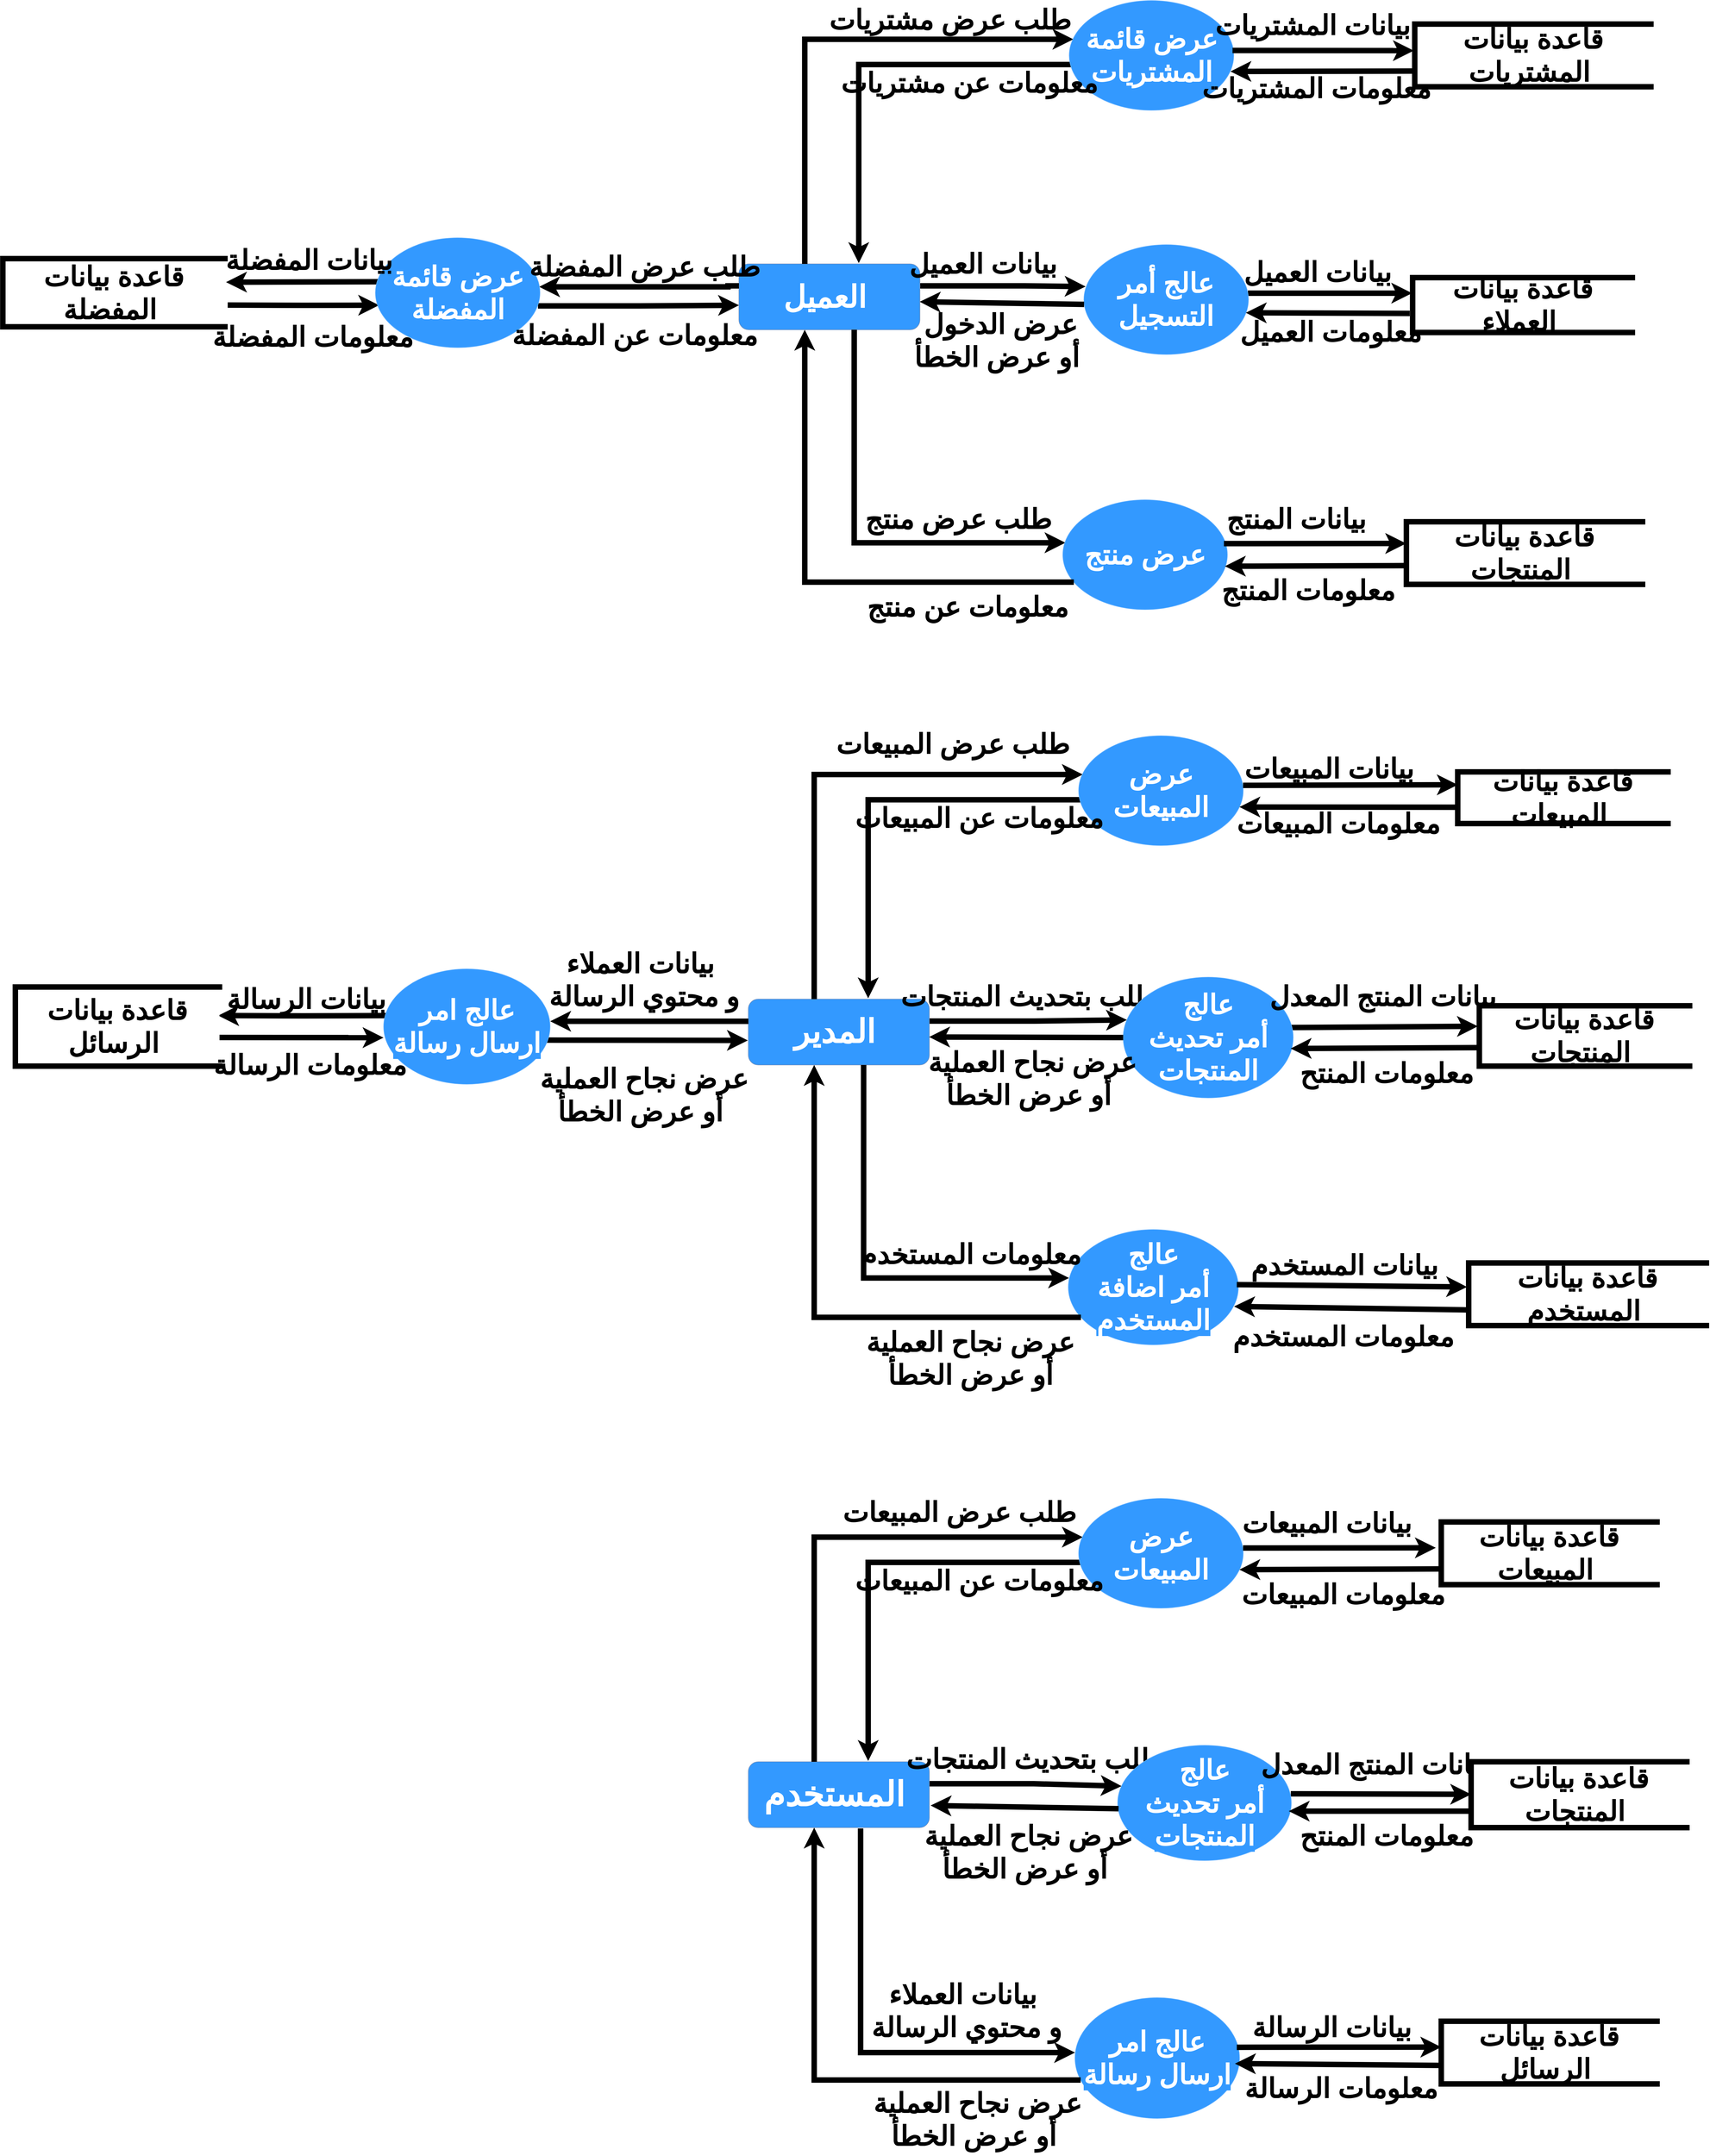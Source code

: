 <mxfile version="26.2.14">
  <diagram name="Page-1" id="b520641d-4fe3-3701-9064-5fc419738815">
    <mxGraphModel grid="1" page="1" gridSize="10" guides="1" tooltips="1" connect="1" arrows="1" fold="1" pageScale="1" pageWidth="1100" pageHeight="850" background="none" math="0" shadow="0">
      <root>
        <mxCell id="0" />
        <mxCell id="1" parent="0" />
        <mxCell id="5jw4oSyK_mhVfMR7mPx6-3" value="" style="endArrow=classic;html=1;rounded=0;exitX=1;exitY=0.5;exitDx=0;exitDy=0;strokeWidth=10;entryX=0.01;entryY=0.381;entryDx=0;entryDy=0;entryPerimeter=0;fontSize=50;" edge="1" parent="1" target="xuQV4sXFeu2YdVYYtfFT-6">
          <mxGeometry width="50" height="50" relative="1" as="geometry">
            <mxPoint x="2849.76" y="-6570" as="sourcePoint" />
            <mxPoint x="3110.66" y="-6569" as="targetPoint" />
            <Array as="points">
              <mxPoint x="3039.76" y="-6570" />
            </Array>
          </mxGeometry>
        </mxCell>
        <mxCell id="xuQV4sXFeu2YdVYYtfFT-1" value="&lt;font style=&quot;font-size: 56px; color: light-dark(rgb(255, 255, 255), rgb(0, 0, 0));&quot;&gt;&lt;b style=&quot;&quot;&gt;العميل&amp;nbsp;&lt;/b&gt;&lt;/font&gt;" style="rounded=1;whiteSpace=wrap;html=1;fillColor=#3399FF;gradientColor=none;strokeColor=#6c8ebf;fontSize=50;" vertex="1" parent="1">
          <mxGeometry x="2519.38" y="-6610" width="330" height="120" as="geometry" />
        </mxCell>
        <mxCell id="xuQV4sXFeu2YdVYYtfFT-3" value="" style="endArrow=classic;html=1;rounded=0;exitX=1;exitY=0.5;exitDx=0;exitDy=0;entryX=0;entryY=0.5;entryDx=0;entryDy=0;strokeWidth=10;fontSize=50;" edge="1" parent="1">
          <mxGeometry width="50" height="50" relative="1" as="geometry">
            <mxPoint x="3447.5" y="-6556.67" as="sourcePoint" />
            <mxPoint x="3746.9" y="-6556.67" as="targetPoint" />
          </mxGeometry>
        </mxCell>
        <mxCell id="xuQV4sXFeu2YdVYYtfFT-5" value="&lt;font&gt;&lt;b&gt;بيانات العميل&lt;/b&gt;&lt;/font&gt;" style="text;html=1;align=center;verticalAlign=middle;resizable=0;points=[];autosize=1;strokeColor=none;fillColor=none;fontSize=50;" vertex="1" parent="1">
          <mxGeometry x="2849.38" y="-6645" width="230" height="70" as="geometry" />
        </mxCell>
        <mxCell id="xuQV4sXFeu2YdVYYtfFT-6" value="&lt;span style=&quot;background-color: rgb(51, 153, 255);&quot;&gt;&lt;font style=&quot;color: light-dark(rgb(255, 255, 255), rgb(0, 0, 0));&quot;&gt;&lt;b style=&quot;forced-color-adjust: none; font-family: Helvetica; font-style: normal; font-variant-ligatures: normal; font-variant-caps: normal; letter-spacing: normal; orphans: 2; text-align: center; text-indent: 0px; text-transform: none; widows: 2; word-spacing: 0px; -webkit-text-stroke-width: 0px; white-space: normal; text-decoration-thickness: initial; text-decoration-style: initial; text-decoration-color: initial;&quot;&gt;عالج أمر التسجيل&lt;/b&gt;&lt;/font&gt;&lt;br&gt;&lt;/span&gt;" style="ellipse;whiteSpace=wrap;html=1;fillColor=#3399FF;strokeColor=#66B2FF;fontSize=50;" vertex="1" parent="1">
          <mxGeometry x="3148.41" y="-6645" width="300" height="200" as="geometry" />
        </mxCell>
        <mxCell id="xuQV4sXFeu2YdVYYtfFT-9" value="&lt;span&gt;&lt;b&gt;معلومات العميل&lt;/b&gt;&lt;/span&gt;" style="text;html=1;align=center;verticalAlign=middle;resizable=0;points=[];autosize=1;strokeColor=none;fillColor=none;fontSize=50;" vertex="1" parent="1">
          <mxGeometry x="3457.81" y="-6520.83" width="280" height="70" as="geometry" />
        </mxCell>
        <mxCell id="xuQV4sXFeu2YdVYYtfFT-10" value="&lt;span&gt;&lt;b&gt;قاعدة بيانات العملاء&amp;nbsp;&lt;/b&gt;&lt;/span&gt;" style="html=1;dashed=0;whiteSpace=wrap;shape=partialRectangle;right=0;strokeWidth=10;fontSize=50;" vertex="1" parent="1">
          <mxGeometry x="3747.81" y="-6585" width="400.62" height="100" as="geometry" />
        </mxCell>
        <mxCell id="xuQV4sXFeu2YdVYYtfFT-13" value="" style="endArrow=classic;html=1;rounded=0;exitX=-0.013;exitY=0.652;exitDx=0;exitDy=0;strokeWidth=10;exitPerimeter=0;fontSize=50;entryX=0.984;entryY=0.62;entryDx=0;entryDy=0;entryPerimeter=0;" edge="1" parent="1" source="xuQV4sXFeu2YdVYYtfFT-10" target="xuQV4sXFeu2YdVYYtfFT-6">
          <mxGeometry width="50" height="50" relative="1" as="geometry">
            <mxPoint x="3437.58" y="-6425" as="sourcePoint" />
            <mxPoint x="3443.81" y="-6525" as="targetPoint" />
          </mxGeometry>
        </mxCell>
        <mxCell id="xuQV4sXFeu2YdVYYtfFT-15" value="&lt;span&gt;&lt;b&gt;بيانات&amp;nbsp;&lt;/b&gt;&lt;/span&gt;&lt;b&gt;العميل&amp;nbsp;&lt;/b&gt;" style="text;html=1;align=center;verticalAlign=middle;resizable=0;points=[];autosize=1;strokeColor=none;fillColor=none;fontSize=50;" vertex="1" parent="1">
          <mxGeometry x="3455.6" y="-6630" width="250" height="70" as="geometry" />
        </mxCell>
        <mxCell id="xuQV4sXFeu2YdVYYtfFT-16" value="" style="endArrow=classic;html=1;rounded=0;exitX=0.001;exitY=0.544;exitDx=0;exitDy=0;strokeWidth=10;entryX=0.999;entryY=0.575;entryDx=0;entryDy=0;entryPerimeter=0;fontSize=50;exitPerimeter=0;" edge="1" parent="1" source="xuQV4sXFeu2YdVYYtfFT-6" target="xuQV4sXFeu2YdVYYtfFT-1">
          <mxGeometry width="50" height="50" relative="1" as="geometry">
            <mxPoint x="2858.36" y="-6480" as="sourcePoint" />
            <mxPoint x="3124.98" y="-6479" as="targetPoint" />
            <Array as="points" />
          </mxGeometry>
        </mxCell>
        <mxCell id="xuQV4sXFeu2YdVYYtfFT-17" value="&lt;font&gt;&lt;b&gt;&amp;nbsp;عرض الدخول&lt;br&gt;&amp;nbsp;أو عرض الخطأ&amp;nbsp;&lt;/b&gt;&lt;/font&gt;" style="text;html=1;align=center;verticalAlign=middle;resizable=0;points=[];autosize=1;strokeColor=none;fillColor=none;fontSize=50;" vertex="1" parent="1">
          <mxGeometry x="2838.83" y="-6535" width="300" height="130" as="geometry" />
        </mxCell>
        <mxCell id="fNkmx7rhaH9C0hb8KaRL-24" style="edgeStyle=orthogonalEdgeStyle;rounded=0;orthogonalLoop=1;jettySize=auto;html=1;strokeWidth=10;entryX=0.016;entryY=0.391;entryDx=0;entryDy=0;entryPerimeter=0;fontSize=50;" edge="1" parent="1" target="fNkmx7rhaH9C0hb8KaRL-26">
          <mxGeometry relative="1" as="geometry">
            <mxPoint x="2729.547" y="-6490" as="sourcePoint" />
            <mxPoint x="3109.38" y="-6110" as="targetPoint" />
            <Array as="points">
              <mxPoint x="2729.38" y="-6102" />
            </Array>
          </mxGeometry>
        </mxCell>
        <mxCell id="fNkmx7rhaH9C0hb8KaRL-26" value="&lt;span style=&quot;background-color: rgb(51, 153, 255);&quot;&gt;&lt;font style=&quot;color: light-dark(rgb(255, 255, 255), rgb(0, 0, 0));&quot;&gt;&lt;b style=&quot;forced-color-adjust: none; font-family: Helvetica; font-style: normal; font-variant-ligatures: normal; font-variant-caps: normal; letter-spacing: normal; orphans: 2; text-align: center; text-indent: 0px; text-transform: none; widows: 2; word-spacing: 0px; -webkit-text-stroke-width: 0px; white-space: normal; text-decoration-thickness: initial; text-decoration-style: initial; text-decoration-color: initial;&quot;&gt;عرض منتج&lt;/b&gt;&lt;/font&gt;&lt;br&gt;&lt;/span&gt;" style="ellipse;whiteSpace=wrap;html=1;fillColor=#3399FF;strokeColor=#66B2FF;fontSize=50;" vertex="1" parent="1">
          <mxGeometry x="3109.98" y="-6180" width="300" height="200" as="geometry" />
        </mxCell>
        <mxCell id="fNkmx7rhaH9C0hb8KaRL-27" style="edgeStyle=orthogonalEdgeStyle;rounded=0;orthogonalLoop=1;jettySize=auto;html=1;strokeWidth=10;entryX=0.25;entryY=1;entryDx=0;entryDy=0;fontSize=50;" edge="1" parent="1" source="fNkmx7rhaH9C0hb8KaRL-26">
          <mxGeometry relative="1" as="geometry">
            <mxPoint x="2609.38" y="-6140" as="sourcePoint" />
            <mxPoint x="2639.38" y="-6490" as="targetPoint" />
            <Array as="points">
              <mxPoint x="2639.38" y="-6030" />
            </Array>
          </mxGeometry>
        </mxCell>
        <mxCell id="fNkmx7rhaH9C0hb8KaRL-28" style="edgeStyle=orthogonalEdgeStyle;rounded=0;orthogonalLoop=1;jettySize=auto;html=1;entryX=0.025;entryY=0.353;entryDx=0;entryDy=0;strokeWidth=10;exitX=0.25;exitY=0;exitDx=0;exitDy=0;entryPerimeter=0;fontSize=50;" edge="1" parent="1" target="fNkmx7rhaH9C0hb8KaRL-37">
          <mxGeometry relative="1" as="geometry">
            <mxPoint x="2639.4" y="-6610" as="sourcePoint" />
            <mxPoint x="3166.9" y="-7019.45" as="targetPoint" />
            <Array as="points">
              <mxPoint x="2639.38" y="-7019" />
            </Array>
          </mxGeometry>
        </mxCell>
        <mxCell id="fNkmx7rhaH9C0hb8KaRL-29" style="edgeStyle=orthogonalEdgeStyle;rounded=0;orthogonalLoop=1;jettySize=auto;html=1;strokeWidth=10;exitX=0.017;exitY=0.583;exitDx=0;exitDy=0;exitPerimeter=0;entryX=0.662;entryY=-0.013;entryDx=0;entryDy=0;entryPerimeter=0;fontSize=50;" edge="1" parent="1" source="fNkmx7rhaH9C0hb8KaRL-37" target="xuQV4sXFeu2YdVYYtfFT-1">
          <mxGeometry relative="1" as="geometry">
            <mxPoint x="2329.38" y="-6820" as="sourcePoint" />
            <mxPoint x="2769.38" y="-6720" as="targetPoint" />
            <Array as="points">
              <mxPoint x="2737.38" y="-6973" />
            </Array>
          </mxGeometry>
        </mxCell>
        <mxCell id="fNkmx7rhaH9C0hb8KaRL-30" value="&lt;font&gt;&lt;b&gt;طلب عرض منتج&lt;/b&gt;&lt;/font&gt;" style="text;html=1;align=center;verticalAlign=middle;resizable=0;points=[];autosize=1;strokeColor=none;fillColor=none;fontSize=50;" vertex="1" parent="1">
          <mxGeometry x="2769.35" y="-6180" width="300" height="70" as="geometry" />
        </mxCell>
        <mxCell id="fNkmx7rhaH9C0hb8KaRL-31" value="&lt;font&gt;&lt;b&gt;معلومات عن منتج&lt;/b&gt;&lt;/font&gt;" style="text;html=1;align=center;verticalAlign=middle;resizable=0;points=[];autosize=1;strokeColor=none;fillColor=none;fontSize=50;" vertex="1" parent="1">
          <mxGeometry x="2776.26" y="-6020" width="320" height="70" as="geometry" />
        </mxCell>
        <mxCell id="fNkmx7rhaH9C0hb8KaRL-32" value="" style="endArrow=classic;html=1;rounded=0;exitX=0.979;exitY=0.399;exitDx=0;exitDy=0;strokeWidth=10;exitPerimeter=0;entryX=-0.001;entryY=0.346;entryDx=0;entryDy=0;fontSize=50;entryPerimeter=0;" edge="1" parent="1" source="fNkmx7rhaH9C0hb8KaRL-26" target="fNkmx7rhaH9C0hb8KaRL-34">
          <mxGeometry width="50" height="50" relative="1" as="geometry">
            <mxPoint x="3407.58" y="-6099.68" as="sourcePoint" />
            <mxPoint x="3699.38" y="-6100.003" as="targetPoint" />
          </mxGeometry>
        </mxCell>
        <mxCell id="fNkmx7rhaH9C0hb8KaRL-33" value="&lt;span&gt;&lt;b&gt;بيانات&amp;nbsp;&lt;/b&gt;&lt;/span&gt;&lt;b&gt;المنتج&amp;nbsp;&lt;/b&gt;" style="text;html=1;align=center;verticalAlign=middle;resizable=0;points=[];autosize=1;strokeColor=none;fillColor=none;fontSize=50;" vertex="1" parent="1">
          <mxGeometry x="3417.17" y="-6180" width="250" height="70" as="geometry" />
        </mxCell>
        <mxCell id="fNkmx7rhaH9C0hb8KaRL-34" value="&lt;span&gt;&lt;b&gt;قاعدة بيانات المنتجات&amp;nbsp;&lt;/b&gt;&lt;/span&gt;" style="html=1;dashed=0;whiteSpace=wrap;shape=partialRectangle;right=0;strokeWidth=10;fontSize=50;" vertex="1" parent="1">
          <mxGeometry x="3736.4" y="-6140" width="430.62" height="114.16" as="geometry" />
        </mxCell>
        <mxCell id="fNkmx7rhaH9C0hb8KaRL-35" value="" style="endArrow=classic;html=1;rounded=0;strokeWidth=10;entryX=0.985;entryY=0.605;entryDx=0;entryDy=0;entryPerimeter=0;fontSize=50;exitX=-0.006;exitY=0.7;exitDx=0;exitDy=0;exitPerimeter=0;" edge="1" parent="1" source="fNkmx7rhaH9C0hb8KaRL-34" target="fNkmx7rhaH9C0hb8KaRL-26">
          <mxGeometry width="50" height="50" relative="1" as="geometry">
            <mxPoint x="3730" y="-6060" as="sourcePoint" />
            <mxPoint x="3409.98" y="-6059.91" as="targetPoint" />
            <Array as="points" />
          </mxGeometry>
        </mxCell>
        <mxCell id="fNkmx7rhaH9C0hb8KaRL-36" value="&lt;span&gt;&lt;b&gt;معلومات المنتج&lt;/b&gt;&lt;/span&gt;" style="text;html=1;align=center;verticalAlign=middle;resizable=0;points=[];autosize=1;strokeColor=none;fillColor=none;fontSize=50;" vertex="1" parent="1">
          <mxGeometry x="3417.17" y="-6050" width="280" height="70" as="geometry" />
        </mxCell>
        <mxCell id="fNkmx7rhaH9C0hb8KaRL-37" value="&lt;span style=&quot;background-color: rgb(51, 153, 255);&quot;&gt;&lt;font style=&quot;color: light-dark(rgb(255, 255, 255), rgb(0, 0, 0));&quot;&gt;&lt;b style=&quot;forced-color-adjust: none; font-family: Helvetica; font-style: normal; font-variant-ligatures: normal; font-variant-caps: normal; letter-spacing: normal; orphans: 2; text-align: center; text-indent: 0px; text-transform: none; widows: 2; word-spacing: 0px; -webkit-text-stroke-width: 0px; white-space: normal; text-decoration-thickness: initial; text-decoration-style: initial; text-decoration-color: initial;&quot;&gt;عرض قائمة المشتريات&lt;/b&gt;&lt;/font&gt;&lt;br&gt;&lt;/span&gt;" style="ellipse;whiteSpace=wrap;html=1;fillColor=#3399FF;strokeColor=light-dark(#66B2FF,#FFFFFF);fontSize=50;" vertex="1" parent="1">
          <mxGeometry x="3121.64" y="-7090" width="300" height="200" as="geometry" />
        </mxCell>
        <mxCell id="fNkmx7rhaH9C0hb8KaRL-38" style="edgeStyle=orthogonalEdgeStyle;rounded=0;orthogonalLoop=1;jettySize=auto;html=1;entryX=0.022;entryY=0.626;entryDx=0;entryDy=0;strokeWidth=10;entryPerimeter=0;fontSize=50;" edge="1" parent="1">
          <mxGeometry relative="1" as="geometry">
            <mxPoint x="1587.19" y="-6535" as="sourcePoint" />
            <mxPoint x="1863.17" y="-6534.8" as="targetPoint" />
            <Array as="points" />
          </mxGeometry>
        </mxCell>
        <mxCell id="fNkmx7rhaH9C0hb8KaRL-39" style="edgeStyle=orthogonalEdgeStyle;rounded=0;orthogonalLoop=1;jettySize=auto;html=1;strokeWidth=10;entryX=-0.009;entryY=0.672;entryDx=0;entryDy=0;entryPerimeter=0;fontSize=50;exitX=0.988;exitY=0.62;exitDx=0;exitDy=0;exitPerimeter=0;" edge="1" parent="1" source="cuk0qwevJD_7ID-CMSGs-16">
          <mxGeometry relative="1" as="geometry">
            <mxPoint x="2182.35" y="-6535.32" as="sourcePoint" />
            <mxPoint x="2519.38" y="-6534.68" as="targetPoint" />
            <Array as="points" />
          </mxGeometry>
        </mxCell>
        <mxCell id="cuk0qwevJD_7ID-CMSGs-2" value="&lt;font&gt;&lt;b&gt;طلب عرض مشتريات&lt;/b&gt;&lt;/font&gt;" style="text;html=1;align=center;verticalAlign=middle;resizable=0;points=[];autosize=1;strokeColor=none;fillColor=none;fontSize=50;" vertex="1" parent="1">
          <mxGeometry x="2719.35" y="-7090" width="370" height="70" as="geometry" />
        </mxCell>
        <mxCell id="cuk0qwevJD_7ID-CMSGs-3" value="&lt;font&gt;&lt;b&gt;معلومات عن مشتريات&lt;/b&gt;&lt;/font&gt;" style="text;html=1;align=center;verticalAlign=middle;resizable=0;points=[];autosize=1;strokeColor=none;fillColor=none;fontSize=50;" vertex="1" parent="1">
          <mxGeometry x="2744.38" y="-6975" width="390" height="70" as="geometry" />
        </mxCell>
        <mxCell id="cuk0qwevJD_7ID-CMSGs-9" value="" style="endArrow=classic;html=1;rounded=0;strokeWidth=10;entryX=-0.004;entryY=0.424;entryDx=0;entryDy=0;fontSize=50;entryPerimeter=0;" edge="1" parent="1" target="cuk0qwevJD_7ID-CMSGs-11">
          <mxGeometry width="50" height="50" relative="1" as="geometry">
            <mxPoint x="3419.38" y="-6999" as="sourcePoint" />
            <mxPoint x="3709.38" y="-6998.723" as="targetPoint" />
          </mxGeometry>
        </mxCell>
        <mxCell id="cuk0qwevJD_7ID-CMSGs-10" value="&lt;span&gt;&lt;b&gt;بيانات&amp;nbsp;&lt;/b&gt;&lt;/span&gt;&lt;b&gt;المشتريات&amp;nbsp;&lt;/b&gt;" style="text;html=1;align=center;verticalAlign=middle;resizable=0;points=[];autosize=1;strokeColor=none;fillColor=none;fontSize=50;" vertex="1" parent="1">
          <mxGeometry x="3412.17" y="-7080" width="320" height="70" as="geometry" />
        </mxCell>
        <mxCell id="cuk0qwevJD_7ID-CMSGs-11" value="&lt;span&gt;&lt;b&gt;قاعدة بيانات المشتريات&amp;nbsp;&lt;/b&gt;&lt;/span&gt;" style="html=1;dashed=0;whiteSpace=wrap;shape=partialRectangle;right=0;strokeWidth=10;fontSize=50;" vertex="1" parent="1">
          <mxGeometry x="3751.64" y="-7047.08" width="430.62" height="114.16" as="geometry" />
        </mxCell>
        <mxCell id="cuk0qwevJD_7ID-CMSGs-12" value="" style="endArrow=classic;html=1;rounded=0;strokeWidth=10;exitX=0;exitY=0.75;exitDx=0;exitDy=0;entryX=0.98;entryY=0.646;entryDx=0;entryDy=0;entryPerimeter=0;fontSize=50;" edge="1" parent="1" source="cuk0qwevJD_7ID-CMSGs-11" target="fNkmx7rhaH9C0hb8KaRL-37">
          <mxGeometry width="50" height="50" relative="1" as="geometry">
            <mxPoint x="3709.38" y="-6959.997" as="sourcePoint" />
            <mxPoint x="3419.38" y="-6960" as="targetPoint" />
          </mxGeometry>
        </mxCell>
        <mxCell id="cuk0qwevJD_7ID-CMSGs-13" value="&lt;span&gt;&lt;b&gt;معلومات المشتريات&lt;/b&gt;&lt;/span&gt;" style="text;html=1;align=center;verticalAlign=middle;resizable=0;points=[];autosize=1;strokeColor=none;fillColor=none;fontSize=50;" vertex="1" parent="1">
          <mxGeometry x="3401.68" y="-6965" width="340" height="70" as="geometry" />
        </mxCell>
        <mxCell id="cuk0qwevJD_7ID-CMSGs-14" style="edgeStyle=orthogonalEdgeStyle;rounded=0;orthogonalLoop=1;jettySize=auto;html=1;entryX=0.995;entryY=0.446;entryDx=0;entryDy=0;strokeWidth=10;entryPerimeter=0;fontSize=50;" edge="1" parent="1" target="cuk0qwevJD_7ID-CMSGs-16">
          <mxGeometry relative="1" as="geometry">
            <mxPoint x="2519.38" y="-6570" as="sourcePoint" />
            <mxPoint x="2169.38" y="-6570" as="targetPoint" />
            <Array as="points">
              <mxPoint x="2499.38" y="-6570" />
            </Array>
          </mxGeometry>
        </mxCell>
        <mxCell id="cuk0qwevJD_7ID-CMSGs-15" style="edgeStyle=orthogonalEdgeStyle;rounded=0;orthogonalLoop=1;jettySize=auto;html=1;entryX=1.005;entryY=0.345;entryDx=0;entryDy=0;strokeWidth=10;entryPerimeter=0;fontSize=50;" edge="1" parent="1" target="cuk0qwevJD_7ID-CMSGs-17">
          <mxGeometry relative="1" as="geometry">
            <mxPoint x="1869.1" y="-6577.5" as="sourcePoint" />
            <mxPoint x="1592.18" y="-6577.097" as="targetPoint" />
            <Array as="points">
              <mxPoint x="1861.19" y="-6577.5" />
            </Array>
          </mxGeometry>
        </mxCell>
        <mxCell id="cuk0qwevJD_7ID-CMSGs-16" value="&lt;span style=&quot;background-color: rgb(51, 153, 255);&quot;&gt;&lt;font style=&quot;color: light-dark(rgb(255, 255, 255), rgb(0, 0, 0));&quot;&gt;&lt;b style=&quot;forced-color-adjust: none; font-family: Helvetica; font-style: normal; font-variant-ligatures: normal; font-variant-caps: normal; letter-spacing: normal; orphans: 2; text-align: center; text-indent: 0px; text-transform: none; widows: 2; word-spacing: 0px; -webkit-text-stroke-width: 0px; white-space: normal; text-decoration-thickness: initial; text-decoration-style: initial; text-decoration-color: initial;&quot;&gt;عرض قائمة المفضلة&lt;/b&gt;&lt;/font&gt;&lt;br&gt;&lt;/span&gt;" style="ellipse;whiteSpace=wrap;html=1;fillColor=#3399FF;strokeColor=#66B2FF;fontSize=50;" vertex="1" parent="1">
          <mxGeometry x="1856.57" y="-6657.5" width="300" height="200" as="geometry" />
        </mxCell>
        <mxCell id="cuk0qwevJD_7ID-CMSGs-17" value="&lt;span&gt;&lt;b&gt;قاعدة بيانات المفضلة&amp;nbsp;&lt;/b&gt;&lt;/span&gt;" style="html=1;dashed=0;whiteSpace=wrap;shape=partialRectangle;right=0;strokeWidth=10;rotation=0;fontSize=50;" vertex="1" parent="1">
          <mxGeometry x="1177.19" y="-6619.58" width="404.99" height="124.17" as="geometry" />
        </mxCell>
        <mxCell id="cuk0qwevJD_7ID-CMSGs-18" value="&lt;span&gt;&lt;b&gt;بيانات&amp;nbsp;&lt;/b&gt;&lt;/span&gt;&lt;b&gt;المفضلة&amp;nbsp;&lt;/b&gt;" style="text;html=1;align=center;verticalAlign=middle;resizable=0;points=[];autosize=1;strokeColor=none;fillColor=none;fontSize=50;" vertex="1" parent="1">
          <mxGeometry x="1602.19" y="-6652.5" width="280" height="70" as="geometry" />
        </mxCell>
        <mxCell id="cuk0qwevJD_7ID-CMSGs-19" value="&lt;span&gt;&lt;b&gt;معلومات المفضلة&lt;/b&gt;&lt;/span&gt;" style="text;html=1;align=center;verticalAlign=middle;resizable=0;points=[];autosize=1;strokeColor=none;fillColor=none;fontSize=50;" vertex="1" parent="1">
          <mxGeometry x="1587.19" y="-6512.5" width="310" height="70" as="geometry" />
        </mxCell>
        <mxCell id="cuk0qwevJD_7ID-CMSGs-20" value="&lt;font&gt;&lt;b&gt;طلب عرض المفضلة&lt;/b&gt;&lt;/font&gt;" style="text;html=1;align=center;verticalAlign=middle;resizable=0;points=[];autosize=1;strokeColor=none;fillColor=none;fontSize=50;" vertex="1" parent="1">
          <mxGeometry x="2166.57" y="-6640" width="360" height="70" as="geometry" />
        </mxCell>
        <mxCell id="cuk0qwevJD_7ID-CMSGs-21" value="&lt;font&gt;&lt;b&gt;معلومات عن المفضلة&lt;/b&gt;&lt;/font&gt;" style="text;html=1;align=center;verticalAlign=middle;resizable=0;points=[];autosize=1;strokeColor=none;fillColor=none;fontSize=50;" vertex="1" parent="1">
          <mxGeometry x="2139.38" y="-6515" width="380" height="70" as="geometry" />
        </mxCell>
        <mxCell id="cuk0qwevJD_7ID-CMSGs-22" value="" style="endArrow=classic;html=1;rounded=0;exitX=1;exitY=0.5;exitDx=0;exitDy=0;strokeWidth=10;entryX=0.022;entryY=0.354;entryDx=0;entryDy=0;entryPerimeter=0;fontSize=50;" edge="1" parent="1" target="cuk0qwevJD_7ID-CMSGs-26">
          <mxGeometry width="50" height="50" relative="1" as="geometry">
            <mxPoint x="2866.95" y="-5230" as="sourcePoint" />
            <mxPoint x="3127.85" y="-5229" as="targetPoint" />
            <Array as="points">
              <mxPoint x="3056.95" y="-5230" />
            </Array>
          </mxGeometry>
        </mxCell>
        <mxCell id="cuk0qwevJD_7ID-CMSGs-23" value="&lt;font style=&quot;font-size: 59px; color: light-dark(rgb(255, 255, 255), rgb(0, 0, 0));&quot;&gt;&lt;b style=&quot;&quot;&gt;المدير&amp;nbsp;&lt;/b&gt;&lt;/font&gt;" style="rounded=1;whiteSpace=wrap;html=1;fillColor=#3399FF;gradientColor=none;strokeColor=#6c8ebf;fontSize=50;" vertex="1" parent="1">
          <mxGeometry x="2536.57" y="-5270" width="330" height="120" as="geometry" />
        </mxCell>
        <mxCell id="cuk0qwevJD_7ID-CMSGs-24" value="" style="endArrow=classic;html=1;rounded=0;exitX=0.988;exitY=0.417;exitDx=0;exitDy=0;strokeWidth=10;fontSize=50;exitPerimeter=0;entryX=-0.007;entryY=0.34;entryDx=0;entryDy=0;entryPerimeter=0;" edge="1" parent="1" source="cuk0qwevJD_7ID-CMSGs-26" target="cuk0qwevJD_7ID-CMSGs-28">
          <mxGeometry width="50" height="50" relative="1" as="geometry">
            <mxPoint x="3529.09" y="-5211.67" as="sourcePoint" />
            <mxPoint x="3828.49" y="-5211.67" as="targetPoint" />
          </mxGeometry>
        </mxCell>
        <mxCell id="cuk0qwevJD_7ID-CMSGs-25" value="&lt;font&gt;&lt;b&gt;طلب بتحديث المنتجات&lt;/b&gt;&lt;/font&gt;" style="text;html=1;align=center;verticalAlign=middle;resizable=0;points=[];autosize=1;strokeColor=none;fillColor=none;fontSize=50;" vertex="1" parent="1">
          <mxGeometry x="2856.57" y="-5310" width="380" height="70" as="geometry" />
        </mxCell>
        <mxCell id="cuk0qwevJD_7ID-CMSGs-26" value="&lt;b style=&quot;background-color: rgb(51, 153, 255);&quot;&gt;&lt;font style=&quot;color: rgb(255, 255, 255);&quot;&gt;عالج أمر&lt;/font&gt;&lt;/b&gt;&lt;span style=&quot;background-color: rgb(51, 153, 255);&quot;&gt;&lt;font style=&quot;color: rgb(255, 255, 255);&quot;&gt;&lt;b style=&quot;forced-color-adjust: none; font-family: Helvetica; font-style: normal; font-variant-ligatures: normal; font-variant-caps: normal; letter-spacing: normal; orphans: 2; text-align: center; text-indent: 0px; text-transform: none; widows: 2; word-spacing: 0px; -webkit-text-stroke-width: 0px; white-space: normal; text-decoration-thickness: initial; text-decoration-style: initial; text-decoration-color: initial;&quot;&gt;&amp;nbsp;تحديث المنتجات&lt;/b&gt;&lt;/font&gt;&lt;br&gt;&lt;/span&gt;" style="ellipse;whiteSpace=wrap;html=1;fillColor=#3399FF;strokeColor=#66B2FF;fontSize=50;" vertex="1" parent="1">
          <mxGeometry x="3220" y="-5310" width="310" height="220" as="geometry" />
        </mxCell>
        <mxCell id="cuk0qwevJD_7ID-CMSGs-27" value="&lt;span&gt;&lt;b&gt;بيانات&amp;nbsp;&lt;/b&gt;&lt;/span&gt;&lt;b&gt;المنتج المعدل&amp;nbsp;&lt;/b&gt;" style="text;html=1;align=center;verticalAlign=middle;resizable=0;points=[];autosize=1;strokeColor=none;fillColor=none;fontSize=50;" vertex="1" parent="1">
          <mxGeometry x="3515" y="-5310" width="370" height="70" as="geometry" />
        </mxCell>
        <mxCell id="cuk0qwevJD_7ID-CMSGs-28" value="&lt;span&gt;&lt;b&gt;قاعدة بيانات المنتجات&amp;nbsp;&lt;/b&gt;&lt;/span&gt;" style="html=1;dashed=0;whiteSpace=wrap;shape=partialRectangle;right=0;strokeWidth=10;fontSize=50;" vertex="1" parent="1">
          <mxGeometry x="3869.4" y="-5257.92" width="383.43" height="110" as="geometry" />
        </mxCell>
        <mxCell id="cuk0qwevJD_7ID-CMSGs-29" value="" style="endArrow=classic;html=1;rounded=0;exitX=-0.004;exitY=0.694;exitDx=0;exitDy=0;strokeWidth=10;fontSize=50;exitPerimeter=0;" edge="1" parent="1" source="cuk0qwevJD_7ID-CMSGs-28">
          <mxGeometry width="50" height="50" relative="1" as="geometry">
            <mxPoint x="3519.17" y="-5080" as="sourcePoint" />
            <mxPoint x="3525.4" y="-5180" as="targetPoint" />
          </mxGeometry>
        </mxCell>
        <mxCell id="cuk0qwevJD_7ID-CMSGs-30" value="&lt;span&gt;&lt;b&gt;معلومات&amp;nbsp;&lt;/b&gt;&lt;/span&gt;&lt;b&gt;المنتح&lt;/b&gt;" style="text;html=1;align=center;verticalAlign=middle;resizable=0;points=[];autosize=1;strokeColor=none;fillColor=none;fontSize=50;" vertex="1" parent="1">
          <mxGeometry x="3560" y="-5170" width="280" height="70" as="geometry" />
        </mxCell>
        <mxCell id="cuk0qwevJD_7ID-CMSGs-31" value="" style="endArrow=classic;html=1;rounded=0;exitX=0;exitY=0.5;exitDx=0;exitDy=0;strokeWidth=10;entryX=0.999;entryY=0.575;entryDx=0;entryDy=0;entryPerimeter=0;fontSize=50;" edge="1" parent="1" source="cuk0qwevJD_7ID-CMSGs-26" target="cuk0qwevJD_7ID-CMSGs-23">
          <mxGeometry width="50" height="50" relative="1" as="geometry">
            <mxPoint x="2875.55" y="-5140" as="sourcePoint" />
            <mxPoint x="3142.17" y="-5139" as="targetPoint" />
            <Array as="points" />
          </mxGeometry>
        </mxCell>
        <mxCell id="cuk0qwevJD_7ID-CMSGs-32" value="&lt;font&gt;&lt;b&gt;&amp;nbsp;عرض نجاح العملية&lt;br&gt;&amp;nbsp;أو عرض الخطأ&amp;nbsp;&lt;/b&gt;&lt;/font&gt;" style="text;html=1;align=center;verticalAlign=middle;resizable=0;points=[];autosize=1;strokeColor=none;fillColor=none;fontSize=50;" vertex="1" parent="1">
          <mxGeometry x="2866.57" y="-5190" width="360" height="130" as="geometry" />
        </mxCell>
        <mxCell id="cuk0qwevJD_7ID-CMSGs-33" style="edgeStyle=orthogonalEdgeStyle;rounded=0;orthogonalLoop=1;jettySize=auto;html=1;strokeWidth=10;fontSize=50;entryX=0.004;entryY=0.42;entryDx=0;entryDy=0;entryPerimeter=0;" edge="1" parent="1" target="cuk0qwevJD_7ID-CMSGs-34">
          <mxGeometry relative="1" as="geometry">
            <mxPoint x="2746.737" y="-5150" as="sourcePoint" />
            <mxPoint x="3120" y="-4762" as="targetPoint" />
            <Array as="points">
              <mxPoint x="2747" y="-4762" />
            </Array>
          </mxGeometry>
        </mxCell>
        <mxCell id="cuk0qwevJD_7ID-CMSGs-34" value="&lt;b style=&quot;background-color: rgb(51, 153, 255);&quot;&gt;&lt;font style=&quot;color: rgb(255, 255, 255);&quot;&gt;عالج أمر&amp;nbsp;&lt;/font&gt;&lt;/b&gt;&lt;span style=&quot;background-color: rgb(51, 153, 255);&quot;&gt;&lt;font style=&quot;color: rgb(255, 255, 255);&quot;&gt;&lt;b style=&quot;forced-color-adjust: none; font-family: Helvetica; font-style: normal; font-variant-ligatures: normal; font-variant-caps: normal; letter-spacing: normal; orphans: 2; text-align: center; text-indent: 0px; text-transform: none; widows: 2; word-spacing: 0px; -webkit-text-stroke-width: 0px; white-space: normal; text-decoration-thickness: initial; text-decoration-style: initial; text-decoration-color: initial;&quot;&gt;اضافة المستخدم&lt;/b&gt;&lt;/font&gt;&lt;br&gt;&lt;/span&gt;" style="ellipse;whiteSpace=wrap;html=1;fillColor=#3399FF;strokeColor=#66B2FF;fontSize=50;" vertex="1" parent="1">
          <mxGeometry x="3120" y="-4850" width="310" height="210" as="geometry" />
        </mxCell>
        <mxCell id="cuk0qwevJD_7ID-CMSGs-35" style="edgeStyle=orthogonalEdgeStyle;rounded=0;orthogonalLoop=1;jettySize=auto;html=1;strokeWidth=10;entryX=0.25;entryY=1;entryDx=0;entryDy=0;fontSize=50;" edge="1" parent="1" source="cuk0qwevJD_7ID-CMSGs-34">
          <mxGeometry relative="1" as="geometry">
            <mxPoint x="2626.57" y="-4800" as="sourcePoint" />
            <mxPoint x="2656.57" y="-5150" as="targetPoint" />
            <Array as="points">
              <mxPoint x="2656.57" y="-4690" />
            </Array>
          </mxGeometry>
        </mxCell>
        <mxCell id="cuk0qwevJD_7ID-CMSGs-36" style="edgeStyle=orthogonalEdgeStyle;rounded=0;orthogonalLoop=1;jettySize=auto;html=1;entryX=0.025;entryY=0.353;entryDx=0;entryDy=0;strokeWidth=10;exitX=0.25;exitY=0;exitDx=0;exitDy=0;entryPerimeter=0;fontSize=999;" edge="1" parent="1" target="cuk0qwevJD_7ID-CMSGs-45">
          <mxGeometry relative="1" as="geometry">
            <mxPoint x="2656.59" y="-5270" as="sourcePoint" />
            <mxPoint x="3184.09" y="-5679.45" as="targetPoint" />
            <Array as="points">
              <mxPoint x="2656.57" y="-5679" />
            </Array>
          </mxGeometry>
        </mxCell>
        <mxCell id="cuk0qwevJD_7ID-CMSGs-37" style="edgeStyle=orthogonalEdgeStyle;rounded=0;orthogonalLoop=1;jettySize=auto;html=1;strokeWidth=10;exitX=0.017;exitY=0.583;exitDx=0;exitDy=0;exitPerimeter=0;entryX=0.662;entryY=-0.013;entryDx=0;entryDy=0;entryPerimeter=0;fontSize=50;" edge="1" parent="1" source="cuk0qwevJD_7ID-CMSGs-45" target="cuk0qwevJD_7ID-CMSGs-23">
          <mxGeometry relative="1" as="geometry">
            <mxPoint x="2346.57" y="-5480" as="sourcePoint" />
            <mxPoint x="2786.57" y="-5380" as="targetPoint" />
            <Array as="points">
              <mxPoint x="2754.57" y="-5633" />
            </Array>
          </mxGeometry>
        </mxCell>
        <mxCell id="cuk0qwevJD_7ID-CMSGs-39" value="&lt;font&gt;&lt;b&gt;عرض نجاح العملية&lt;/b&gt;&lt;b&gt;&lt;br&gt;&lt;/b&gt;&lt;b&gt;&amp;nbsp;أو عرض الخطأ&amp;nbsp;&lt;/b&gt;&lt;b&gt;&lt;br&gt;&lt;/b&gt;&lt;/font&gt;" style="text;html=1;align=center;verticalAlign=middle;resizable=0;points=[];autosize=1;strokeColor=none;fillColor=none;fontSize=50;" vertex="1" parent="1">
          <mxGeometry x="2771.26" y="-4680" width="340" height="130" as="geometry" />
        </mxCell>
        <mxCell id="cuk0qwevJD_7ID-CMSGs-40" value="" style="endArrow=classic;html=1;rounded=0;exitX=0.992;exitY=0.612;exitDx=0;exitDy=0;strokeWidth=10;exitPerimeter=0;entryX=-0.007;entryY=0.383;entryDx=0;entryDy=0;fontSize=50;entryPerimeter=0;" edge="1" parent="1" target="cuk0qwevJD_7ID-CMSGs-42">
          <mxGeometry width="50" height="50" relative="1" as="geometry">
            <mxPoint x="3427.17" y="-4749.68" as="sourcePoint" />
            <mxPoint x="3718.97" y="-4750.002" as="targetPoint" />
          </mxGeometry>
        </mxCell>
        <mxCell id="cuk0qwevJD_7ID-CMSGs-41" value="&lt;span&gt;&lt;b&gt;بيانات&amp;nbsp;&lt;/b&gt;&lt;/span&gt;&lt;b&gt;المستخدم&amp;nbsp;&lt;/b&gt;" style="text;html=1;align=center;verticalAlign=middle;resizable=0;points=[];autosize=1;strokeColor=none;fillColor=none;fontSize=50;" vertex="1" parent="1">
          <mxGeometry x="3480" y="-4820" width="300" height="70" as="geometry" />
        </mxCell>
        <mxCell id="cuk0qwevJD_7ID-CMSGs-42" value="&lt;span&gt;&lt;b&gt;قاعدة بيانات المستخدم&lt;/b&gt;&lt;/span&gt;&lt;b style=&quot;background-color: initial;&quot;&gt;&amp;nbsp;&lt;/b&gt;" style="html=1;dashed=0;whiteSpace=wrap;shape=partialRectangle;right=0;strokeWidth=10;fontSize=50;" vertex="1" parent="1">
          <mxGeometry x="3850" y="-4789.16" width="433.43" height="114.16" as="geometry" />
        </mxCell>
        <mxCell id="cuk0qwevJD_7ID-CMSGs-43" value="" style="endArrow=classic;html=1;rounded=0;strokeWidth=10;exitX=0;exitY=0.75;exitDx=0;exitDy=0;entryX=0.975;entryY=0.667;entryDx=0;entryDy=0;entryPerimeter=0;fontSize=50;" edge="1" parent="1" source="cuk0qwevJD_7ID-CMSGs-42" target="cuk0qwevJD_7ID-CMSGs-34">
          <mxGeometry width="50" height="50" relative="1" as="geometry">
            <mxPoint x="3713.83" y="-4719.997" as="sourcePoint" />
            <mxPoint x="3423.83" y="-4719.91" as="targetPoint" />
          </mxGeometry>
        </mxCell>
        <mxCell id="cuk0qwevJD_7ID-CMSGs-44" value="&lt;span&gt;&lt;b&gt;معلومات المستخدم&lt;/b&gt;&lt;/span&gt;" style="text;html=1;align=center;verticalAlign=middle;resizable=0;points=[];autosize=1;strokeColor=none;fillColor=none;fontSize=50;" vertex="1" parent="1">
          <mxGeometry x="3455.6" y="-4690" width="330" height="70" as="geometry" />
        </mxCell>
        <mxCell id="cuk0qwevJD_7ID-CMSGs-45" value="&lt;span style=&quot;background-color: rgb(51, 153, 255);&quot;&gt;&lt;font style=&quot;color: light-dark(rgb(255, 255, 255), rgb(0, 0, 0));&quot;&gt;&lt;b style=&quot;forced-color-adjust: none; font-family: Helvetica; font-style: normal; font-variant-ligatures: normal; font-variant-caps: normal; letter-spacing: normal; orphans: 2; text-align: center; text-indent: 0px; text-transform: none; widows: 2; word-spacing: 0px; -webkit-text-stroke-width: 0px; white-space: normal; text-decoration-thickness: initial; text-decoration-style: initial; text-decoration-color: initial;&quot;&gt;عرض المبيعات&lt;/b&gt;&lt;/font&gt;&lt;br&gt;&lt;/span&gt;" style="ellipse;whiteSpace=wrap;html=1;fillColor=#3399FF;strokeColor=#66B2FF;fontSize=50;" vertex="1" parent="1">
          <mxGeometry x="3138.83" y="-5750" width="300" height="200" as="geometry" />
        </mxCell>
        <mxCell id="cuk0qwevJD_7ID-CMSGs-46" style="edgeStyle=orthogonalEdgeStyle;rounded=0;orthogonalLoop=1;jettySize=auto;html=1;strokeWidth=10;fontSize=50;entryX=-0.001;entryY=0.596;entryDx=0;entryDy=0;entryPerimeter=0;" edge="1" parent="1" target="cuk0qwevJD_7ID-CMSGs-57">
          <mxGeometry relative="1" as="geometry">
            <mxPoint x="1572.18" y="-5200.15" as="sourcePoint" />
            <mxPoint x="1810" y="-5220" as="targetPoint" />
            <Array as="points">
              <mxPoint x="1871" y="-5200" />
            </Array>
          </mxGeometry>
        </mxCell>
        <mxCell id="cuk0qwevJD_7ID-CMSGs-47" style="edgeStyle=orthogonalEdgeStyle;rounded=0;orthogonalLoop=1;jettySize=auto;html=1;strokeWidth=10;entryX=-0.003;entryY=0.627;entryDx=0;entryDy=0;entryPerimeter=0;fontSize=50;" edge="1" parent="1" target="cuk0qwevJD_7ID-CMSGs-23">
          <mxGeometry relative="1" as="geometry">
            <mxPoint x="2159.54" y="-5195.32" as="sourcePoint" />
            <mxPoint x="2496.57" y="-5194.68" as="targetPoint" />
            <Array as="points" />
          </mxGeometry>
        </mxCell>
        <mxCell id="cuk0qwevJD_7ID-CMSGs-48" value="&lt;font&gt;&lt;b&gt;طلب عرض ال&lt;/b&gt;&lt;/font&gt;&lt;b&gt;مبيعات&lt;/b&gt;" style="text;html=1;align=center;verticalAlign=middle;resizable=0;points=[];autosize=1;strokeColor=none;fillColor=none;fontSize=50;" vertex="1" parent="1">
          <mxGeometry x="2729.35" y="-5770" width="360" height="70" as="geometry" />
        </mxCell>
        <mxCell id="cuk0qwevJD_7ID-CMSGs-49" value="&lt;font&gt;&lt;b&gt;معلومات عن ال&lt;/b&gt;&lt;/font&gt;&lt;b&gt;مبيعات&lt;/b&gt;" style="text;html=1;align=center;verticalAlign=middle;resizable=0;points=[];autosize=1;strokeColor=none;fillColor=none;fontSize=50;" vertex="1" parent="1">
          <mxGeometry x="2766.57" y="-5635" width="380" height="70" as="geometry" />
        </mxCell>
        <mxCell id="cuk0qwevJD_7ID-CMSGs-50" value="" style="endArrow=classic;html=1;rounded=0;strokeWidth=10;entryX=0;entryY=0.25;entryDx=0;entryDy=0;exitX=0.999;exitY=0.452;exitDx=0;exitDy=0;exitPerimeter=0;fontSize=50;" edge="1" parent="1" source="cuk0qwevJD_7ID-CMSGs-45" target="cuk0qwevJD_7ID-CMSGs-52">
          <mxGeometry width="50" height="50" relative="1" as="geometry">
            <mxPoint x="3441.56" y="-5660" as="sourcePoint" />
            <mxPoint x="3726.34" y="-5658.723" as="targetPoint" />
          </mxGeometry>
        </mxCell>
        <mxCell id="cuk0qwevJD_7ID-CMSGs-51" value="&lt;span&gt;&lt;b&gt;بيانات ال&lt;/b&gt;&lt;/span&gt;&lt;b&gt;مبيعات&lt;/b&gt;&lt;b&gt;&amp;nbsp;&lt;/b&gt;" style="text;html=1;align=center;verticalAlign=middle;resizable=0;points=[];autosize=1;strokeColor=none;fillColor=none;fontSize=50;" vertex="1" parent="1">
          <mxGeometry x="3461.68" y="-5725" width="280" height="70" as="geometry" />
        </mxCell>
        <mxCell id="cuk0qwevJD_7ID-CMSGs-52" value="&lt;span&gt;&lt;b&gt;قاعدة بيانات ال&lt;/b&gt;&lt;/span&gt;&lt;b style=&quot;text-wrap: nowrap;&quot;&gt;مبيعات&lt;/b&gt;&lt;span&gt;&lt;b&gt;&amp;nbsp;&lt;/b&gt;&lt;/span&gt;" style="html=1;dashed=0;whiteSpace=wrap;shape=partialRectangle;right=0;strokeWidth=10;fontSize=50;" vertex="1" parent="1">
          <mxGeometry x="3830" y="-5684.17" width="383.43" height="94.17" as="geometry" />
        </mxCell>
        <mxCell id="cuk0qwevJD_7ID-CMSGs-53" value="" style="endArrow=classic;html=1;rounded=0;strokeWidth=10;exitX=-0.002;exitY=0.684;exitDx=0;exitDy=0;entryX=0.977;entryY=0.649;entryDx=0;entryDy=0;entryPerimeter=0;fontSize=50;exitPerimeter=0;" edge="1" parent="1" source="cuk0qwevJD_7ID-CMSGs-52" target="cuk0qwevJD_7ID-CMSGs-45">
          <mxGeometry width="50" height="50" relative="1" as="geometry">
            <mxPoint x="3723.87" y="-5619.997" as="sourcePoint" />
            <mxPoint x="3433.87" y="-5619.91" as="targetPoint" />
          </mxGeometry>
        </mxCell>
        <mxCell id="cuk0qwevJD_7ID-CMSGs-54" value="&lt;span&gt;&lt;b&gt;معلومات&amp;nbsp;&lt;/b&gt;&lt;/span&gt;&lt;b&gt;ال&lt;/b&gt;&lt;b&gt;مبيعات&lt;/b&gt;" style="text;html=1;align=center;verticalAlign=middle;resizable=0;points=[];autosize=1;strokeColor=none;fillColor=none;fontSize=50;" vertex="1" parent="1">
          <mxGeometry x="3456.68" y="-5625" width="310" height="70" as="geometry" />
        </mxCell>
        <mxCell id="cuk0qwevJD_7ID-CMSGs-55" style="edgeStyle=orthogonalEdgeStyle;rounded=0;orthogonalLoop=1;jettySize=auto;html=1;strokeWidth=10;fontSize=50;entryX=1.001;entryY=0.454;entryDx=0;entryDy=0;entryPerimeter=0;" edge="1" parent="1" source="cuk0qwevJD_7ID-CMSGs-23" target="cuk0qwevJD_7ID-CMSGs-57">
          <mxGeometry relative="1" as="geometry">
            <mxPoint x="2496.57" y="-5230" as="sourcePoint" />
            <mxPoint x="2180" y="-5230" as="targetPoint" />
            <Array as="points">
              <mxPoint x="2540" y="-5230" />
              <mxPoint x="2540" y="-5230" />
            </Array>
          </mxGeometry>
        </mxCell>
        <mxCell id="cuk0qwevJD_7ID-CMSGs-56" style="edgeStyle=orthogonalEdgeStyle;rounded=0;orthogonalLoop=1;jettySize=auto;html=1;entryX=0.994;entryY=0.361;entryDx=0;entryDy=0;strokeWidth=10;entryPerimeter=0;fontSize=50;" edge="1" parent="1" target="cuk0qwevJD_7ID-CMSGs-58">
          <mxGeometry relative="1" as="geometry">
            <mxPoint x="1879.1" y="-5240" as="sourcePoint" />
            <mxPoint x="1602.18" y="-5239.597" as="targetPoint" />
            <Array as="points" />
          </mxGeometry>
        </mxCell>
        <mxCell id="cuk0qwevJD_7ID-CMSGs-57" value="&lt;span style=&quot;background-color: rgb(51, 153, 255);&quot;&gt;&lt;font style=&quot;color: light-dark(rgb(255, 255, 255), rgb(0, 0, 0));&quot;&gt;&lt;b style=&quot;forced-color-adjust: none; font-family: Helvetica; font-style: normal; font-variant-ligatures: normal; font-variant-caps: normal; letter-spacing: normal; orphans: 2; text-align: center; text-indent: 0px; text-transform: none; widows: 2; word-spacing: 0px; -webkit-text-stroke-width: 0px; white-space: normal; text-decoration-thickness: initial; text-decoration-style: initial; text-decoration-color: initial;&quot;&gt;عالج امر ارسال رسالة&lt;/b&gt;&lt;/font&gt;&lt;br&gt;&lt;/span&gt;" style="ellipse;whiteSpace=wrap;html=1;fillColor=#3399FF;strokeColor=#66B2FF;fontSize=50;" vertex="1" parent="1">
          <mxGeometry x="1871.56" y="-5325" width="303.43" height="210" as="geometry" />
        </mxCell>
        <mxCell id="cuk0qwevJD_7ID-CMSGs-58" value="&lt;span&gt;&lt;b&gt;قاعدة بيانات الرسائل&amp;nbsp;&lt;/b&gt;&lt;/span&gt;" style="html=1;dashed=0;whiteSpace=wrap;shape=partialRectangle;right=0;strokeWidth=10;rotation=0;fontSize=50;" vertex="1" parent="1">
          <mxGeometry x="1200" y="-5292.09" width="372.18" height="144.17" as="geometry" />
        </mxCell>
        <mxCell id="cuk0qwevJD_7ID-CMSGs-59" value="&lt;span&gt;&lt;b&gt;بيانات&amp;nbsp;&lt;/b&gt;&lt;/span&gt;&lt;b&gt;الرسالة&amp;nbsp;&lt;/b&gt;" style="text;html=1;align=center;verticalAlign=middle;resizable=0;points=[];autosize=1;strokeColor=none;fillColor=none;fontSize=50;" vertex="1" parent="1">
          <mxGeometry x="1601.56" y="-5305" width="270" height="70" as="geometry" />
        </mxCell>
        <mxCell id="cuk0qwevJD_7ID-CMSGs-60" value="&lt;span&gt;&lt;b&gt;معلومات الرسالة&lt;/b&gt;&lt;/span&gt;" style="text;html=1;align=center;verticalAlign=middle;resizable=0;points=[];autosize=1;strokeColor=none;fillColor=none;fontSize=50;" vertex="1" parent="1">
          <mxGeometry x="1586.56" y="-5185" width="300" height="70" as="geometry" />
        </mxCell>
        <mxCell id="cuk0qwevJD_7ID-CMSGs-61" value="&lt;font&gt;&lt;b&gt;بيانات العملاء&lt;br&gt;&amp;nbsp;و محتوي الرسالة&lt;/b&gt;&lt;/font&gt;" style="text;html=1;align=center;verticalAlign=middle;resizable=0;points=[];autosize=1;strokeColor=none;fillColor=none;fontSize=50;" vertex="1" parent="1">
          <mxGeometry x="2179.38" y="-5370" width="320" height="130" as="geometry" />
        </mxCell>
        <mxCell id="cuk0qwevJD_7ID-CMSGs-63" value="&lt;font&gt;&lt;b&gt;معلومات المستخدم&lt;/b&gt;&lt;/font&gt;" style="text;html=1;align=center;verticalAlign=middle;resizable=0;points=[];autosize=1;strokeColor=none;fillColor=none;fontSize=50;" vertex="1" parent="1">
          <mxGeometry x="2776.26" y="-4840" width="330" height="70" as="geometry" />
        </mxCell>
        <mxCell id="vNu7XHLhel3x9aPJxuW0-1" value="&lt;font&gt;&lt;b&gt;&amp;nbsp;عرض نجاح العملية&lt;br&gt;&amp;nbsp;أو عرض الخطأ&amp;nbsp;&lt;/b&gt;&lt;/font&gt;" style="text;html=1;align=center;verticalAlign=middle;resizable=0;points=[];autosize=1;strokeColor=none;fillColor=none;fontSize=50;" vertex="1" parent="1">
          <mxGeometry x="2159.38" y="-5160" width="360" height="130" as="geometry" />
        </mxCell>
        <mxCell id="vNu7XHLhel3x9aPJxuW0-2" value="" style="endArrow=classic;html=1;rounded=0;exitX=1;exitY=0.5;exitDx=0;exitDy=0;strokeWidth=10;entryX=0.022;entryY=0.354;entryDx=0;entryDy=0;entryPerimeter=0;fontSize=50;" edge="1" parent="1" target="vNu7XHLhel3x9aPJxuW0-6">
          <mxGeometry width="50" height="50" relative="1" as="geometry">
            <mxPoint x="2866.95" y="-3840" as="sourcePoint" />
            <mxPoint x="3127.85" y="-3839" as="targetPoint" />
            <Array as="points">
              <mxPoint x="3056.95" y="-3840" />
            </Array>
          </mxGeometry>
        </mxCell>
        <mxCell id="vNu7XHLhel3x9aPJxuW0-3" value="&lt;font style=&quot;font-size: 62px; color: light-dark(rgb(255, 255, 255), rgb(0, 0, 0));&quot;&gt;&lt;b style=&quot;&quot;&gt;المستخدم&amp;nbsp;&lt;/b&gt;&lt;/font&gt;" style="rounded=1;whiteSpace=wrap;html=1;fillColor=#3399FF;gradientColor=none;strokeColor=#6c8ebf;fontSize=50;" vertex="1" parent="1">
          <mxGeometry x="2536.57" y="-3880" width="330" height="120" as="geometry" />
        </mxCell>
        <mxCell id="vNu7XHLhel3x9aPJxuW0-4" value="" style="endArrow=classic;html=1;rounded=0;exitX=1;exitY=0.5;exitDx=0;exitDy=0;strokeWidth=10;fontSize=50;" edge="1" parent="1" target="vNu7XHLhel3x9aPJxuW0-8">
          <mxGeometry width="50" height="50" relative="1" as="geometry">
            <mxPoint x="3525.66" y="-3821.67" as="sourcePoint" />
            <mxPoint x="3825.06" y="-3821.67" as="targetPoint" />
          </mxGeometry>
        </mxCell>
        <mxCell id="vNu7XHLhel3x9aPJxuW0-5" value="&lt;font&gt;&lt;b&gt;طلب بتحديث المنتجات&lt;/b&gt;&lt;/font&gt;" style="text;html=1;align=center;verticalAlign=middle;resizable=0;points=[];autosize=1;strokeColor=none;fillColor=none;fontSize=50;" vertex="1" parent="1">
          <mxGeometry x="2866.57" y="-3920" width="380" height="70" as="geometry" />
        </mxCell>
        <mxCell id="vNu7XHLhel3x9aPJxuW0-6" value="&lt;b style=&quot;background-color: rgb(51, 153, 255);&quot;&gt;&lt;font style=&quot;color: light-dark(rgb(255, 255, 255), rgb(0, 0, 0));&quot;&gt;عالج أمر&lt;/font&gt;&lt;/b&gt;&lt;span style=&quot;background-color: rgb(51, 153, 255);&quot;&gt;&lt;font style=&quot;color: light-dark(rgb(255, 255, 255), rgb(0, 0, 0));&quot;&gt;&lt;b style=&quot;forced-color-adjust: none; font-family: Helvetica; font-style: normal; font-variant-ligatures: normal; font-variant-caps: normal; letter-spacing: normal; orphans: 2; text-align: center; text-indent: 0px; text-transform: none; widows: 2; word-spacing: 0px; -webkit-text-stroke-width: 0px; white-space: normal; text-decoration-thickness: initial; text-decoration-style: initial; text-decoration-color: initial;&quot;&gt;&amp;nbsp;تحديث المنتجات&lt;/b&gt;&lt;/font&gt;&lt;br&gt;&lt;/span&gt;" style="ellipse;whiteSpace=wrap;html=1;fillColor=#3399FF;strokeColor=#66B2FF;fontSize=50;" vertex="1" parent="1">
          <mxGeometry x="3210" y="-3910" width="316.57" height="210" as="geometry" />
        </mxCell>
        <mxCell id="vNu7XHLhel3x9aPJxuW0-7" value="&lt;span&gt;&lt;b&gt;بيانات&amp;nbsp;&lt;/b&gt;&lt;/span&gt;&lt;b&gt;المنتج المعدل&amp;nbsp;&lt;/b&gt;" style="text;html=1;align=center;verticalAlign=middle;resizable=0;points=[];autosize=1;strokeColor=none;fillColor=none;fontSize=50;" vertex="1" parent="1">
          <mxGeometry x="3499.4" y="-3910" width="370" height="70" as="geometry" />
        </mxCell>
        <mxCell id="vNu7XHLhel3x9aPJxuW0-8" value="&lt;span&gt;&lt;b&gt;قاعدة بيانات المنتجات&amp;nbsp;&lt;/b&gt;&lt;/span&gt;" style="html=1;dashed=0;whiteSpace=wrap;shape=partialRectangle;right=0;strokeWidth=10;fontSize=50;" vertex="1" parent="1">
          <mxGeometry x="3854.4" y="-3880" width="393.43" height="120" as="geometry" />
        </mxCell>
        <mxCell id="vNu7XHLhel3x9aPJxuW0-9" value="" style="endArrow=classic;html=1;rounded=0;exitX=0;exitY=0.75;exitDx=0;exitDy=0;strokeWidth=10;fontSize=50;" edge="1" parent="1" source="vNu7XHLhel3x9aPJxuW0-8">
          <mxGeometry width="50" height="50" relative="1" as="geometry">
            <mxPoint x="3515.74" y="-3690" as="sourcePoint" />
            <mxPoint x="3521.97" y="-3790" as="targetPoint" />
          </mxGeometry>
        </mxCell>
        <mxCell id="vNu7XHLhel3x9aPJxuW0-10" value="&lt;span&gt;&lt;b&gt;معلومات&amp;nbsp;&lt;/b&gt;&lt;/span&gt;&lt;b&gt;المنتح&lt;/b&gt;" style="text;html=1;align=center;verticalAlign=middle;resizable=0;points=[];autosize=1;strokeColor=none;fillColor=none;fontSize=50;" vertex="1" parent="1">
          <mxGeometry x="3560.0" y="-3780" width="280" height="70" as="geometry" />
        </mxCell>
        <mxCell id="vNu7XHLhel3x9aPJxuW0-11" value="" style="endArrow=classic;html=1;rounded=0;exitX=0.005;exitY=0.55;exitDx=0;exitDy=0;strokeWidth=10;entryX=1.007;entryY=0.664;entryDx=0;entryDy=0;entryPerimeter=0;fontSize=50;exitPerimeter=0;" edge="1" parent="1" source="vNu7XHLhel3x9aPJxuW0-6" target="vNu7XHLhel3x9aPJxuW0-3">
          <mxGeometry width="50" height="50" relative="1" as="geometry">
            <mxPoint x="2875.55" y="-3750" as="sourcePoint" />
            <mxPoint x="3142.17" y="-3749" as="targetPoint" />
            <Array as="points" />
          </mxGeometry>
        </mxCell>
        <mxCell id="vNu7XHLhel3x9aPJxuW0-12" value="&lt;font&gt;&lt;b&gt;&amp;nbsp;عرض نجاح العملية&lt;br&gt;&amp;nbsp;أو عرض الخطأ&amp;nbsp;&lt;/b&gt;&lt;/font&gt;" style="text;html=1;align=center;verticalAlign=middle;resizable=0;points=[];autosize=1;strokeColor=none;fillColor=none;fontSize=50;" vertex="1" parent="1">
          <mxGeometry x="2860.0" y="-3780" width="360" height="130" as="geometry" />
        </mxCell>
        <mxCell id="vNu7XHLhel3x9aPJxuW0-13" style="edgeStyle=orthogonalEdgeStyle;rounded=0;orthogonalLoop=1;jettySize=auto;html=1;strokeWidth=10;fontSize=50;exitX=0.62;exitY=1.013;exitDx=0;exitDy=0;exitPerimeter=0;" edge="1" parent="1" source="vNu7XHLhel3x9aPJxuW0-3">
          <mxGeometry relative="1" as="geometry">
            <mxPoint x="2742.17" y="-3740" as="sourcePoint" />
            <mxPoint x="3132.17" y="-3350" as="targetPoint" />
            <Array as="points">
              <mxPoint x="2741" y="-3350" />
            </Array>
          </mxGeometry>
        </mxCell>
        <mxCell id="vNu7XHLhel3x9aPJxuW0-14" value="&lt;b style=&quot;background-color: rgb(51, 153, 255);&quot;&gt;&lt;font style=&quot;color: light-dark(rgb(255, 255, 255), rgb(0, 0, 0));&quot;&gt;عالج امر ارسال رسالة&lt;/font&gt;&lt;/b&gt;&lt;span style=&quot;background-color: rgb(51, 153, 255);&quot;&gt;&lt;br&gt;&lt;/span&gt;" style="ellipse;whiteSpace=wrap;html=1;fillColor=light-dark(#3399FF,#3399FF);strokeColor=#66B2FF;fontSize=50;" vertex="1" parent="1">
          <mxGeometry x="3132.17" y="-3450" width="300" height="220" as="geometry" />
        </mxCell>
        <mxCell id="vNu7XHLhel3x9aPJxuW0-15" style="edgeStyle=orthogonalEdgeStyle;rounded=0;orthogonalLoop=1;jettySize=auto;html=1;strokeWidth=10;entryX=0.25;entryY=1;entryDx=0;entryDy=0;fontSize=50;" edge="1" parent="1" source="vNu7XHLhel3x9aPJxuW0-14">
          <mxGeometry relative="1" as="geometry">
            <mxPoint x="2626.57" y="-3410" as="sourcePoint" />
            <mxPoint x="2656.57" y="-3760" as="targetPoint" />
            <Array as="points">
              <mxPoint x="2656.57" y="-3300" />
            </Array>
          </mxGeometry>
        </mxCell>
        <mxCell id="vNu7XHLhel3x9aPJxuW0-16" style="edgeStyle=orthogonalEdgeStyle;rounded=0;orthogonalLoop=1;jettySize=auto;html=1;entryX=0.025;entryY=0.353;entryDx=0;entryDy=0;strokeWidth=10;exitX=0.25;exitY=0;exitDx=0;exitDy=0;entryPerimeter=0;fontSize=50;" edge="1" parent="1" target="vNu7XHLhel3x9aPJxuW0-24">
          <mxGeometry relative="1" as="geometry">
            <mxPoint x="2656.59" y="-3880" as="sourcePoint" />
            <mxPoint x="3184.09" y="-4289.45" as="targetPoint" />
            <Array as="points">
              <mxPoint x="2656.57" y="-4289" />
            </Array>
          </mxGeometry>
        </mxCell>
        <mxCell id="vNu7XHLhel3x9aPJxuW0-17" style="edgeStyle=orthogonalEdgeStyle;rounded=0;orthogonalLoop=1;jettySize=auto;html=1;strokeWidth=10;exitX=0.017;exitY=0.583;exitDx=0;exitDy=0;exitPerimeter=0;entryX=0.662;entryY=-0.013;entryDx=0;entryDy=0;entryPerimeter=0;fontSize=50;" edge="1" parent="1" source="vNu7XHLhel3x9aPJxuW0-24" target="vNu7XHLhel3x9aPJxuW0-3">
          <mxGeometry relative="1" as="geometry">
            <mxPoint x="2346.57" y="-4090" as="sourcePoint" />
            <mxPoint x="2786.57" y="-3990" as="targetPoint" />
            <Array as="points">
              <mxPoint x="2754.57" y="-4243" />
            </Array>
          </mxGeometry>
        </mxCell>
        <mxCell id="vNu7XHLhel3x9aPJxuW0-19" value="" style="endArrow=classic;html=1;rounded=0;exitX=0.992;exitY=0.612;exitDx=0;exitDy=0;strokeWidth=10;exitPerimeter=0;fontSize=50;" edge="1" parent="1">
          <mxGeometry width="50" height="50" relative="1" as="geometry">
            <mxPoint x="3427.17" y="-3359.68" as="sourcePoint" />
            <mxPoint x="3800" y="-3360" as="targetPoint" />
          </mxGeometry>
        </mxCell>
        <mxCell id="vNu7XHLhel3x9aPJxuW0-21" value="&lt;b&gt;قاعدة بيانات الرسائل&amp;nbsp;&lt;/b&gt;" style="html=1;dashed=0;whiteSpace=wrap;shape=partialRectangle;right=0;strokeWidth=10;fontSize=50;" vertex="1" parent="1">
          <mxGeometry x="3800.0" y="-3407.08" width="393.43" height="114.16" as="geometry" />
        </mxCell>
        <mxCell id="vNu7XHLhel3x9aPJxuW0-22" value="" style="endArrow=classic;html=1;rounded=0;strokeWidth=10;exitX=-0.007;exitY=0.705;exitDx=0;exitDy=0;entryX=0.998;entryY=0.39;entryDx=0;entryDy=0;entryPerimeter=0;fontSize=50;exitPerimeter=0;" edge="1" parent="1" source="vNu7XHLhel3x9aPJxuW0-21">
          <mxGeometry width="50" height="50" relative="1" as="geometry">
            <mxPoint x="3713.83" y="-3329.997" as="sourcePoint" />
            <mxPoint x="3423.83" y="-3329.91" as="targetPoint" />
          </mxGeometry>
        </mxCell>
        <mxCell id="vNu7XHLhel3x9aPJxuW0-24" value="&lt;span style=&quot;background-color: rgb(51, 153, 255);&quot;&gt;&lt;font style=&quot;color: light-dark(rgb(255, 255, 255), rgb(0, 0, 0));&quot;&gt;&lt;b style=&quot;forced-color-adjust: none; font-family: Helvetica; font-style: normal; font-variant-ligatures: normal; font-variant-caps: normal; letter-spacing: normal; orphans: 2; text-align: center; text-indent: 0px; text-transform: none; widows: 2; word-spacing: 0px; -webkit-text-stroke-width: 0px; white-space: normal; text-decoration-thickness: initial; text-decoration-style: initial; text-decoration-color: initial;&quot;&gt;عرض المبيعات&lt;/b&gt;&lt;/font&gt;&lt;br&gt;&lt;/span&gt;" style="ellipse;whiteSpace=wrap;html=1;fillColor=#3399FF;strokeColor=#66B2FF;fontSize=50;" vertex="1" parent="1">
          <mxGeometry x="3138.83" y="-4360" width="300" height="200" as="geometry" />
        </mxCell>
        <mxCell id="vNu7XHLhel3x9aPJxuW0-27" value="&lt;font&gt;&lt;b&gt;طلب عرض ال&lt;/b&gt;&lt;/font&gt;&lt;b&gt;مبيعات&lt;/b&gt;" style="text;html=1;align=center;verticalAlign=middle;resizable=0;points=[];autosize=1;strokeColor=none;fillColor=none;fontSize=50;" vertex="1" parent="1">
          <mxGeometry x="2740.6" y="-4370" width="360" height="70" as="geometry" />
        </mxCell>
        <mxCell id="vNu7XHLhel3x9aPJxuW0-28" value="&lt;font&gt;&lt;b&gt;معلومات عن ال&lt;/b&gt;&lt;/font&gt;&lt;b&gt;مبيعات&lt;/b&gt;" style="text;html=1;align=center;verticalAlign=middle;resizable=0;points=[];autosize=1;strokeColor=none;fillColor=none;fontSize=50;" vertex="1" parent="1">
          <mxGeometry x="2766.57" y="-4245" width="380" height="70" as="geometry" />
        </mxCell>
        <mxCell id="vNu7XHLhel3x9aPJxuW0-29" value="" style="endArrow=classic;html=1;rounded=0;strokeWidth=10;exitX=0.999;exitY=0.452;exitDx=0;exitDy=0;exitPerimeter=0;fontSize=50;" edge="1" parent="1" source="vNu7XHLhel3x9aPJxuW0-24">
          <mxGeometry width="50" height="50" relative="1" as="geometry">
            <mxPoint x="3441.56" y="-4270" as="sourcePoint" />
            <mxPoint x="3790" y="-4270" as="targetPoint" />
          </mxGeometry>
        </mxCell>
        <mxCell id="vNu7XHLhel3x9aPJxuW0-30" value="&lt;span&gt;&lt;b&gt;بيانات ال&lt;/b&gt;&lt;/span&gt;&lt;b&gt;مبيعات&lt;/b&gt;&lt;b&gt;&amp;nbsp;&lt;/b&gt;" style="text;html=1;align=center;verticalAlign=middle;resizable=0;points=[];autosize=1;strokeColor=none;fillColor=none;fontSize=50;" vertex="1" parent="1">
          <mxGeometry x="3457.81" y="-4350" width="280" height="70" as="geometry" />
        </mxCell>
        <mxCell id="vNu7XHLhel3x9aPJxuW0-31" value="&lt;span&gt;&lt;b&gt;قاعدة بيانات ال&lt;/b&gt;&lt;/span&gt;&lt;b style=&quot;text-wrap: nowrap;&quot;&gt;مبيعات&lt;/b&gt;&lt;span&gt;&lt;b&gt;&amp;nbsp;&lt;/b&gt;&lt;/span&gt;" style="html=1;dashed=0;whiteSpace=wrap;shape=partialRectangle;right=0;strokeWidth=10;fontSize=50;" vertex="1" parent="1">
          <mxGeometry x="3800" y="-4317.08" width="393.43" height="114.16" as="geometry" />
        </mxCell>
        <mxCell id="vNu7XHLhel3x9aPJxuW0-32" value="" style="endArrow=classic;html=1;rounded=0;strokeWidth=10;exitX=0;exitY=0.75;exitDx=0;exitDy=0;entryX=0.977;entryY=0.649;entryDx=0;entryDy=0;entryPerimeter=0;fontSize=50;" edge="1" parent="1" source="vNu7XHLhel3x9aPJxuW0-31" target="vNu7XHLhel3x9aPJxuW0-24">
          <mxGeometry width="50" height="50" relative="1" as="geometry">
            <mxPoint x="3723.87" y="-4229.997" as="sourcePoint" />
            <mxPoint x="3433.87" y="-4229.91" as="targetPoint" />
          </mxGeometry>
        </mxCell>
        <mxCell id="vNu7XHLhel3x9aPJxuW0-33" value="&lt;span&gt;&lt;b&gt;معلومات&amp;nbsp;&lt;/b&gt;&lt;/span&gt;&lt;b&gt;ال&lt;/b&gt;&lt;b&gt;مبيعات&lt;/b&gt;" style="text;html=1;align=center;verticalAlign=middle;resizable=0;points=[];autosize=1;strokeColor=none;fillColor=none;fontSize=50;" vertex="1" parent="1">
          <mxGeometry x="3465.6" y="-4220" width="310" height="70" as="geometry" />
        </mxCell>
        <mxCell id="vNu7XHLhel3x9aPJxuW0-38" value="&lt;span&gt;&lt;b&gt;بيانات&amp;nbsp;&lt;/b&gt;&lt;/span&gt;&lt;b&gt;الرسالة&amp;nbsp;&lt;/b&gt;" style="text;html=1;align=center;verticalAlign=middle;resizable=0;points=[];autosize=1;strokeColor=none;fillColor=none;fontSize=50;" vertex="1" parent="1">
          <mxGeometry x="3471.68" y="-3430.83" width="270" height="70" as="geometry" />
        </mxCell>
        <mxCell id="vNu7XHLhel3x9aPJxuW0-39" value="&lt;span&gt;&lt;b&gt;معلومات الرسالة&lt;/b&gt;&lt;/span&gt;" style="text;html=1;align=center;verticalAlign=middle;resizable=0;points=[];autosize=1;strokeColor=none;fillColor=none;fontSize=50;" vertex="1" parent="1">
          <mxGeometry x="3466.68" y="-3320" width="300" height="70" as="geometry" />
        </mxCell>
        <mxCell id="vNu7XHLhel3x9aPJxuW0-40" value="&lt;font&gt;&lt;b&gt;بيانات العملاء&lt;br&gt;&amp;nbsp;و محتوي الرسالة&lt;/b&gt;&lt;/font&gt;" style="text;html=1;align=center;verticalAlign=middle;resizable=0;points=[];autosize=1;strokeColor=none;fillColor=none;fontSize=50;" vertex="1" parent="1">
          <mxGeometry x="2766.57" y="-3490.83" width="320" height="130" as="geometry" />
        </mxCell>
        <mxCell id="vNu7XHLhel3x9aPJxuW0-42" value="&lt;font&gt;&lt;b&gt;&amp;nbsp;عرض نجاح العملية&lt;br&gt;&amp;nbsp;أو عرض الخطأ&amp;nbsp;&lt;/b&gt;&lt;/font&gt;" style="text;html=1;align=center;verticalAlign=middle;resizable=0;points=[];autosize=1;strokeColor=none;fillColor=none;fontSize=50;" vertex="1" parent="1">
          <mxGeometry x="2766.57" y="-3292.92" width="360" height="130" as="geometry" />
        </mxCell>
      </root>
    </mxGraphModel>
  </diagram>
</mxfile>
